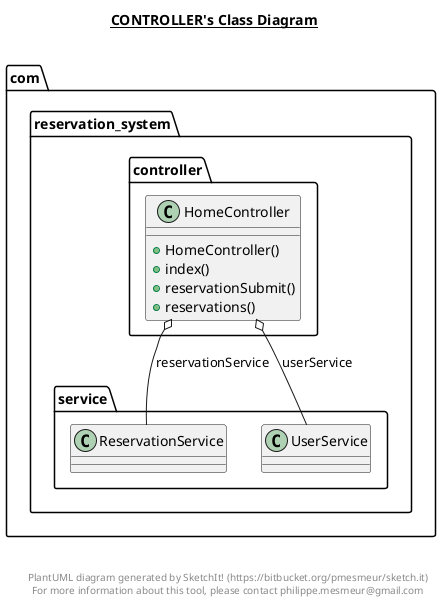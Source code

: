 @startuml

title __CONTROLLER's Class Diagram__\n

  namespace com.reservation_system {
    namespace controller {
      class com.reservation_system.controller.HomeController {
          + HomeController()
          + index()
          + reservationSubmit()
          + reservations()
      }
    }
  }
  

  com.reservation_system.controller.HomeController o-- com.reservation_system.service.ReservationService : reservationService
  com.reservation_system.controller.HomeController o-- com.reservation_system.service.UserService : userService


right footer


PlantUML diagram generated by SketchIt! (https://bitbucket.org/pmesmeur/sketch.it)
For more information about this tool, please contact philippe.mesmeur@gmail.com
endfooter

@enduml
